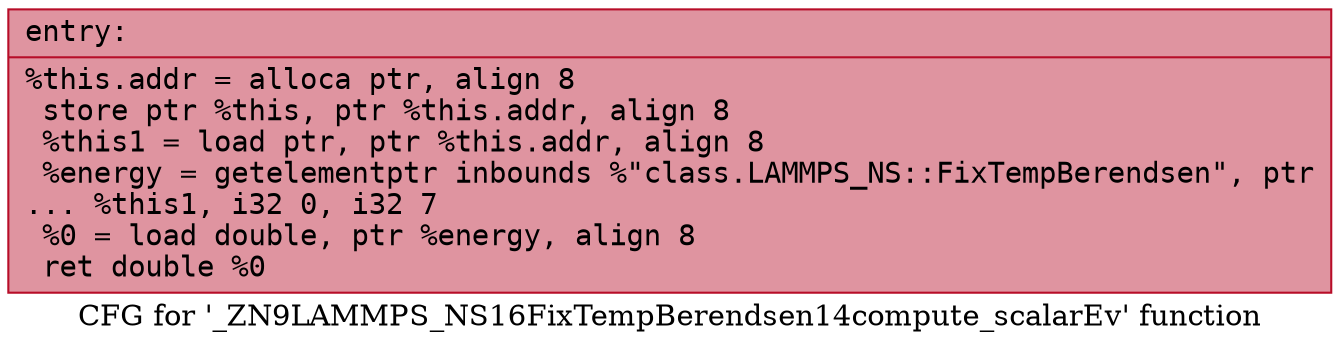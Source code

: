digraph "CFG for '_ZN9LAMMPS_NS16FixTempBerendsen14compute_scalarEv' function" {
	label="CFG for '_ZN9LAMMPS_NS16FixTempBerendsen14compute_scalarEv' function";

	Node0x55e2c50db0b0 [shape=record,color="#b70d28ff", style=filled, fillcolor="#b70d2870" fontname="Courier",label="{entry:\l|  %this.addr = alloca ptr, align 8\l  store ptr %this, ptr %this.addr, align 8\l  %this1 = load ptr, ptr %this.addr, align 8\l  %energy = getelementptr inbounds %\"class.LAMMPS_NS::FixTempBerendsen\", ptr\l... %this1, i32 0, i32 7\l  %0 = load double, ptr %energy, align 8\l  ret double %0\l}"];
}
